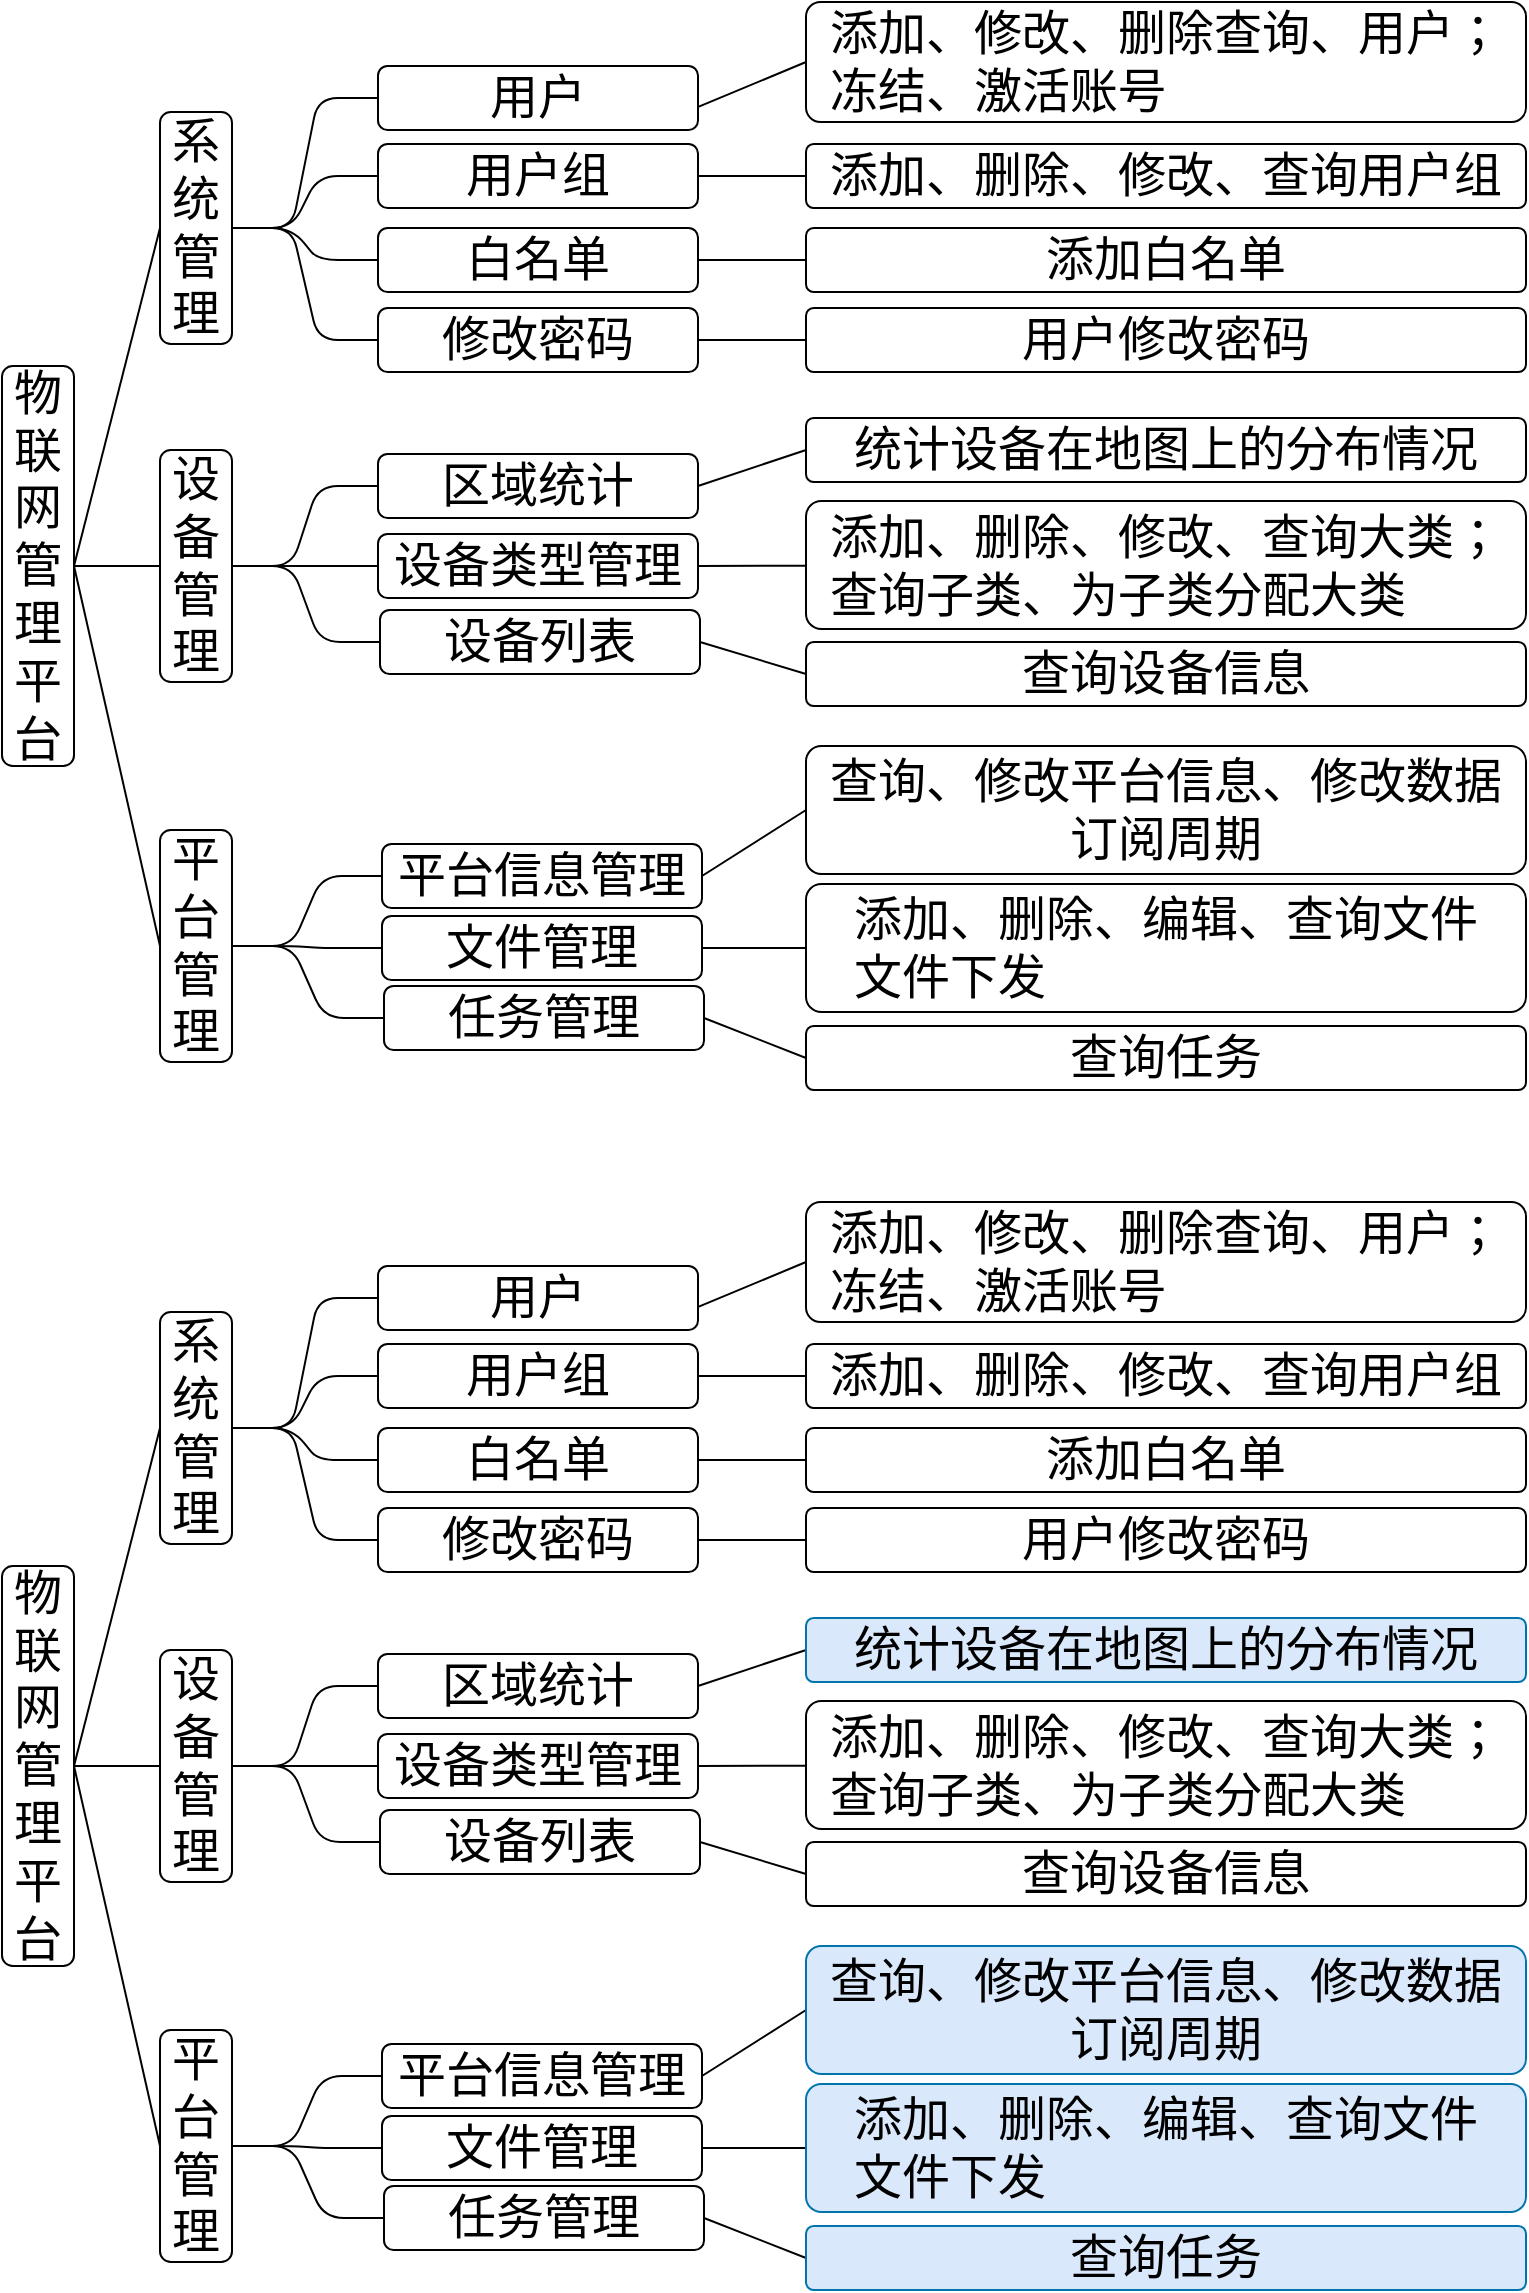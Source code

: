 <mxfile version="10.7.0" type="github"><diagram id="yHHRSJ2rEuBWz8w-P4Vs" name="ç¬¬ 1 é¡µ"><mxGraphModel dx="1277" dy="749" grid="1" gridSize="10" guides="1" tooltips="1" connect="1" arrows="1" fold="1" page="1" pageScale="1" pageWidth="827" pageHeight="1169" math="0" shadow="0"><root><mxCell id="0"/><mxCell id="1" parent="0"/><mxCell id="HEwijPK3uFNiO1ilvZ92-25" style="edgeStyle=entityRelationEdgeStyle;rounded=1;orthogonalLoop=1;jettySize=auto;html=1;exitX=1;exitY=0.5;exitDx=0;exitDy=0;entryX=0;entryY=0.5;entryDx=0;entryDy=0;endArrow=none;align=center;fontSize=24;fontColor=#000000;fillColor=none;" parent="1" source="HEwijPK3uFNiO1ilvZ92-74" target="HEwijPK3uFNiO1ilvZ92-24" edge="1"><mxGeometry relative="1" as="geometry"><mxPoint x="178.31" y="424.897" as="sourcePoint"/></mxGeometry></mxCell><mxCell id="HEwijPK3uFNiO1ilvZ92-32" style="edgeStyle=entityRelationEdgeStyle;rounded=1;orthogonalLoop=1;jettySize=auto;html=1;entryX=0;entryY=0.5;entryDx=0;entryDy=0;endArrow=none;align=center;exitX=1;exitY=0.5;exitDx=0;exitDy=0;fontSize=24;fontColor=#000000;fillColor=none;" parent="1" source="HEwijPK3uFNiO1ilvZ92-74" target="HEwijPK3uFNiO1ilvZ92-31" edge="1"><mxGeometry relative="1" as="geometry"><mxPoint x="130" y="429" as="sourcePoint"/></mxGeometry></mxCell><mxCell id="HEwijPK3uFNiO1ilvZ92-72" style="edgeStyle=entityRelationEdgeStyle;rounded=1;orthogonalLoop=1;jettySize=auto;html=1;entryX=0;entryY=0.5;entryDx=0;entryDy=0;endArrow=none;align=center;exitX=1;exitY=0.5;exitDx=0;exitDy=0;fontSize=24;fontColor=#000000;fillColor=none;" parent="1" source="HEwijPK3uFNiO1ilvZ92-74" target="HEwijPK3uFNiO1ilvZ92-26" edge="1"><mxGeometry relative="1" as="geometry"><mxPoint x="130" y="425" as="sourcePoint"/></mxGeometry></mxCell><mxCell id="HEwijPK3uFNiO1ilvZ92-73" style="edgeStyle=entityRelationEdgeStyle;rounded=1;orthogonalLoop=1;jettySize=auto;html=1;entryX=0;entryY=0.5;entryDx=0;entryDy=0;endArrow=none;align=center;exitX=1;exitY=0.5;exitDx=0;exitDy=0;fontSize=24;fontColor=#000000;fillColor=none;" parent="1" source="HEwijPK3uFNiO1ilvZ92-74" target="HEwijPK3uFNiO1ilvZ92-22" edge="1"><mxGeometry relative="1" as="geometry"><mxPoint x="140" y="419" as="sourcePoint"/></mxGeometry></mxCell><mxCell id="fBOdkyeobrGmgsWnieAc-47" style="edgeStyle=none;rounded=1;orthogonalLoop=1;jettySize=auto;html=1;exitX=1;exitY=0.5;exitDx=0;exitDy=0;entryX=0;entryY=0.5;entryDx=0;entryDy=0;endArrow=none;fontSize=24;fontColor=#000000;align=center;fillColor=none;" parent="1" target="fBOdkyeobrGmgsWnieAc-19" edge="1"><mxGeometry relative="1" as="geometry"><mxPoint x="362.118" y="354.471" as="sourcePoint"/></mxGeometry></mxCell><mxCell id="HEwijPK3uFNiO1ilvZ92-22" value="&lt;font style=&quot;font-size: 24px;&quot;&gt;用户&lt;/font&gt;" style="rounded=1;whiteSpace=wrap;html=1;align=center;fontSize=24;fillColor=none;fontColor=#000000;" parent="1" vertex="1"><mxGeometry x="202" y="334" width="160" height="32" as="geometry"/></mxCell><mxCell id="fBOdkyeobrGmgsWnieAc-19" value="&lt;font style=&quot;font-size: 24px&quot;&gt;添加、修改、删除查询、用户；&lt;br&gt;&lt;div style=&quot;text-align: left&quot;&gt;&lt;span&gt;冻结、激活账号&lt;/span&gt;&lt;/div&gt;&lt;/font&gt;" style="rounded=1;whiteSpace=wrap;html=1;align=center;fontSize=24;fillColor=none;arcSize=12;fontStyle=0;fontColor=#000000;" parent="1" vertex="1"><mxGeometry x="416" y="302" width="360" height="60" as="geometry"/></mxCell><mxCell id="HEwijPK3uFNiO1ilvZ92-24" value="&lt;font style=&quot;font-size: 24px;&quot;&gt;用户组&lt;/font&gt;" style="rounded=1;whiteSpace=wrap;html=1;align=center;fontSize=24;autosize=0;fillColor=none;fontColor=#000000;" parent="1" vertex="1"><mxGeometry x="202" y="373" width="160" height="32" as="geometry"/></mxCell><mxCell id="fBOdkyeobrGmgsWnieAc-58" value="" style="edgeStyle=entityRelationEdgeStyle;rounded=0;orthogonalLoop=1;jettySize=auto;html=1;endArrow=none;endFill=0;fontSize=24;fontColor=#000000;align=center;" parent="1" source="fBOdkyeobrGmgsWnieAc-21" target="HEwijPK3uFNiO1ilvZ92-24" edge="1"><mxGeometry relative="1" as="geometry"/></mxCell><mxCell id="fBOdkyeobrGmgsWnieAc-21" value="添加、删除、修改、查询用户组&lt;br&gt;" style="rounded=1;whiteSpace=wrap;html=1;align=center;fontSize=24;autosize=0;fillColor=none;arcSize=12;fontStyle=0;fontColor=#000000;" parent="1" vertex="1"><mxGeometry x="416" y="373" width="360" height="32" as="geometry"/></mxCell><mxCell id="fBOdkyeobrGmgsWnieAc-55" style="edgeStyle=entityRelationEdgeStyle;rounded=0;orthogonalLoop=1;jettySize=auto;html=1;exitX=1;exitY=0.5;exitDx=0;exitDy=0;entryX=0;entryY=0.5;entryDx=0;entryDy=0;endArrow=none;endFill=0;fontSize=24;fontColor=#000000;align=center;" parent="1" source="HEwijPK3uFNiO1ilvZ92-26" target="fBOdkyeobrGmgsWnieAc-24" edge="1"><mxGeometry relative="1" as="geometry"/></mxCell><mxCell id="HEwijPK3uFNiO1ilvZ92-26" value="&lt;span style=&quot;font-size: 24px;&quot;&gt;白名单&lt;/span&gt;" style="rounded=1;whiteSpace=wrap;html=1;align=center;fontSize=24;fillColor=none;fontColor=#000000;" parent="1" vertex="1"><mxGeometry x="202" y="415" width="160" height="32" as="geometry"/></mxCell><mxCell id="fBOdkyeobrGmgsWnieAc-56" style="edgeStyle=entityRelationEdgeStyle;rounded=0;orthogonalLoop=1;jettySize=auto;html=1;exitX=1;exitY=0.5;exitDx=0;exitDy=0;entryX=0;entryY=0.5;entryDx=0;entryDy=0;endArrow=none;endFill=0;fontSize=24;fontColor=#000000;align=center;" parent="1" source="HEwijPK3uFNiO1ilvZ92-31" target="fBOdkyeobrGmgsWnieAc-29" edge="1"><mxGeometry relative="1" as="geometry"/></mxCell><mxCell id="HEwijPK3uFNiO1ilvZ92-31" value="&lt;span style=&quot;font-size: 24px;&quot;&gt;修改密码&lt;/span&gt;" style="rounded=1;whiteSpace=wrap;html=1;align=center;fontSize=24;fillColor=none;fontColor=#000000;" parent="1" vertex="1"><mxGeometry x="202" y="455" width="160" height="32" as="geometry"/></mxCell><mxCell id="fBOdkyeobrGmgsWnieAc-29" value="&lt;span style=&quot;font-size: 24px&quot;&gt;用户修改密码&lt;/span&gt;" style="rounded=1;whiteSpace=wrap;html=1;align=center;fontSize=24;arcSize=12;fontStyle=0;fillColor=none;fontColor=#000000;" parent="1" vertex="1"><mxGeometry x="416" y="455" width="360" height="32" as="geometry"/></mxCell><mxCell id="HEwijPK3uFNiO1ilvZ92-34" style="edgeStyle=entityRelationEdgeStyle;rounded=1;orthogonalLoop=1;jettySize=auto;html=1;exitX=1;exitY=0.5;exitDx=0;exitDy=0;entryX=0;entryY=0.5;entryDx=0;entryDy=0;endArrow=none;align=center;fontSize=24;fontColor=#000000;fillColor=none;" parent="1" source="HEwijPK3uFNiO1ilvZ92-37" target="HEwijPK3uFNiO1ilvZ92-39" edge="1"><mxGeometry relative="1" as="geometry"/></mxCell><mxCell id="HEwijPK3uFNiO1ilvZ92-70" style="edgeStyle=entityRelationEdgeStyle;rounded=1;orthogonalLoop=1;jettySize=auto;html=1;exitX=1;exitY=0.5;exitDx=0;exitDy=0;entryX=0;entryY=0.5;entryDx=0;entryDy=0;endArrow=none;align=center;fontSize=24;fontColor=#000000;fillColor=none;" parent="1" source="HEwijPK3uFNiO1ilvZ92-37" target="HEwijPK3uFNiO1ilvZ92-40" edge="1"><mxGeometry relative="1" as="geometry"/></mxCell><mxCell id="HEwijPK3uFNiO1ilvZ92-71" style="edgeStyle=entityRelationEdgeStyle;rounded=1;orthogonalLoop=1;jettySize=auto;html=1;exitX=1;exitY=0.5;exitDx=0;exitDy=0;entryX=0;entryY=0.5;entryDx=0;entryDy=0;endArrow=none;align=center;fontSize=24;fontColor=#000000;fillColor=none;" parent="1" source="HEwijPK3uFNiO1ilvZ92-37" target="HEwijPK3uFNiO1ilvZ92-38" edge="1"><mxGeometry relative="1" as="geometry"/></mxCell><mxCell id="HEwijPK3uFNiO1ilvZ92-37" value="&lt;font style=&quot;font-size: 24px;&quot;&gt;设备管理&lt;/font&gt;" style="rounded=1;whiteSpace=wrap;html=1;align=center;fontSize=24;fillColor=none;fontColor=#000000;" parent="1" vertex="1"><mxGeometry x="93" y="526" width="36" height="116" as="geometry"/></mxCell><mxCell id="fBOdkyeobrGmgsWnieAc-49" style="edgeStyle=none;rounded=1;orthogonalLoop=1;jettySize=auto;html=1;exitX=1;exitY=0.5;exitDx=0;exitDy=0;entryX=0;entryY=0.5;entryDx=0;entryDy=0;endArrow=none;fontSize=24;fontColor=#000000;align=center;" parent="1" source="HEwijPK3uFNiO1ilvZ92-38" target="fBOdkyeobrGmgsWnieAc-31" edge="1"><mxGeometry relative="1" as="geometry"/></mxCell><mxCell id="HEwijPK3uFNiO1ilvZ92-38" value="&lt;span style=&quot;font-size: 24px;&quot;&gt;区域统计&lt;/span&gt;" style="rounded=1;whiteSpace=wrap;html=1;align=center;fontSize=24;fillColor=none;fontColor=#000000;" parent="1" vertex="1"><mxGeometry x="202" y="528" width="160" height="32" as="geometry"/></mxCell><mxCell id="fBOdkyeobrGmgsWnieAc-31" value="&lt;span style=&quot;font-size: 24px&quot;&gt;统计设备在地图上的分布情况&lt;/span&gt;" style="rounded=1;whiteSpace=wrap;html=1;align=center;fontSize=24;arcSize=12;fontStyle=0;labelBackgroundColor=none;fillColor=none;fontColor=#000000;" parent="1" vertex="1"><mxGeometry x="416" y="510" width="360" height="32" as="geometry"/></mxCell><mxCell id="fBOdkyeobrGmgsWnieAc-34" value="" style="edgeStyle=none;rounded=1;orthogonalLoop=1;jettySize=auto;html=1;endArrow=none;fontSize=24;fontColor=#000000;align=center;exitX=1;exitY=0.5;exitDx=0;exitDy=0;" parent="1" source="HEwijPK3uFNiO1ilvZ92-39" target="fBOdkyeobrGmgsWnieAc-33" edge="1"><mxGeometry relative="1" as="geometry"/></mxCell><mxCell id="HEwijPK3uFNiO1ilvZ92-39" value="&lt;span style=&quot;font-size: 24px;&quot;&gt;设备类型管理&lt;/span&gt;" style="rounded=1;whiteSpace=wrap;html=1;align=center;fontSize=24;fillColor=none;fontColor=#000000;" parent="1" vertex="1"><mxGeometry x="202" y="568" width="160" height="32" as="geometry"/></mxCell><mxCell id="fBOdkyeobrGmgsWnieAc-33" value="&lt;div style=&quot;text-align: left&quot;&gt;&lt;span&gt;添加、删除、修改、查询大类；&lt;/span&gt;&lt;/div&gt;&lt;span style=&quot;font-size: 24px&quot;&gt;&lt;div style=&quot;text-align: left&quot;&gt;&lt;span&gt;查询子类、为子类分配大类&lt;/span&gt;&lt;/div&gt;&lt;/span&gt;" style="rounded=1;whiteSpace=wrap;html=1;align=center;fontSize=24;arcSize=12;fontStyle=0;fillColor=none;fontColor=#000000;" parent="1" vertex="1"><mxGeometry x="416" y="551.5" width="360" height="64" as="geometry"/></mxCell><mxCell id="fBOdkyeobrGmgsWnieAc-50" style="edgeStyle=none;rounded=1;orthogonalLoop=1;jettySize=auto;html=1;exitX=1;exitY=0.5;exitDx=0;exitDy=0;entryX=0;entryY=0.5;entryDx=0;entryDy=0;endArrow=none;fontSize=24;fontColor=#000000;align=center;" parent="1" source="HEwijPK3uFNiO1ilvZ92-40" target="fBOdkyeobrGmgsWnieAc-37" edge="1"><mxGeometry relative="1" as="geometry"/></mxCell><mxCell id="HEwijPK3uFNiO1ilvZ92-40" value="&lt;span style=&quot;font-size: 24px;&quot;&gt;设备列表&lt;/span&gt;" style="rounded=1;whiteSpace=wrap;html=1;align=center;fontSize=24;fillColor=none;fontColor=#000000;" parent="1" vertex="1"><mxGeometry x="203" y="606" width="160" height="32" as="geometry"/></mxCell><mxCell id="fBOdkyeobrGmgsWnieAc-37" value="&lt;span style=&quot;font-size: 24px&quot;&gt;查询设备信息&lt;/span&gt;" style="rounded=1;whiteSpace=wrap;html=1;align=center;fontSize=24;arcSize=12;fontStyle=0;fillColor=none;glass=1;fontColor=#000000;" parent="1" vertex="1"><mxGeometry x="416" y="622" width="360" height="32" as="geometry"/></mxCell><mxCell id="HEwijPK3uFNiO1ilvZ92-54" style="edgeStyle=entityRelationEdgeStyle;rounded=1;orthogonalLoop=1;jettySize=auto;html=1;exitX=1;exitY=0.5;exitDx=0;exitDy=0;entryX=0;entryY=0.5;entryDx=0;entryDy=0;endArrow=none;align=center;fontSize=24;fontColor=#000000;fillColor=none;" parent="1" source="HEwijPK3uFNiO1ilvZ92-75" target="HEwijPK3uFNiO1ilvZ92-58" edge="1"><mxGeometry relative="1" as="geometry"><mxPoint x="179.69" y="782.172" as="sourcePoint"/></mxGeometry></mxCell><mxCell id="HEwijPK3uFNiO1ilvZ92-67" style="edgeStyle=entityRelationEdgeStyle;rounded=1;orthogonalLoop=1;jettySize=auto;html=1;entryX=0;entryY=0.5;entryDx=0;entryDy=0;endArrow=none;align=center;exitX=1;exitY=0.5;exitDx=0;exitDy=0;fontSize=24;fontColor=#000000;fillColor=none;" parent="1" source="HEwijPK3uFNiO1ilvZ92-75" target="HEwijPK3uFNiO1ilvZ92-57" edge="1"><mxGeometry relative="1" as="geometry"><mxPoint x="140" y="778" as="sourcePoint"/></mxGeometry></mxCell><mxCell id="HEwijPK3uFNiO1ilvZ92-69" style="edgeStyle=entityRelationEdgeStyle;rounded=1;orthogonalLoop=1;jettySize=auto;html=1;entryX=0;entryY=0.5;entryDx=0;entryDy=0;endArrow=none;align=center;exitX=1;exitY=0.5;exitDx=0;exitDy=0;fontSize=24;fontColor=#000000;fillColor=none;" parent="1" source="HEwijPK3uFNiO1ilvZ92-75" target="HEwijPK3uFNiO1ilvZ92-59" edge="1"><mxGeometry relative="1" as="geometry"><mxPoint x="140" y="768" as="sourcePoint"/></mxGeometry></mxCell><mxCell id="fBOdkyeobrGmgsWnieAc-40" value="" style="edgeStyle=none;rounded=1;orthogonalLoop=1;jettySize=auto;html=1;endArrow=none;fontSize=24;fontColor=#000000;align=center;exitX=1;exitY=0.5;exitDx=0;exitDy=0;entryX=0;entryY=0.5;entryDx=0;entryDy=0;" parent="1" source="HEwijPK3uFNiO1ilvZ92-57" target="fBOdkyeobrGmgsWnieAc-39" edge="1"><mxGeometry relative="1" as="geometry"/></mxCell><mxCell id="HEwijPK3uFNiO1ilvZ92-57" value="&lt;span style=&quot;font-size: 24px;&quot;&gt;平台信息管理&lt;/span&gt;" style="rounded=1;whiteSpace=wrap;html=1;align=center;fontSize=24;fillColor=none;fontColor=#000000;" parent="1" vertex="1"><mxGeometry x="204" y="723" width="160" height="32" as="geometry"/></mxCell><mxCell id="fBOdkyeobrGmgsWnieAc-39" value="&lt;div style=&quot;text-align: center&quot;&gt;&lt;span&gt;查询、修改平台信息、修改数据订阅周期&lt;/span&gt;&lt;/div&gt;" style="rounded=1;whiteSpace=wrap;html=1;align=center;fontSize=24;arcSize=12;fontStyle=0;labelBackgroundColor=none;fillColor=none;fontColor=#000000;" parent="1" vertex="1"><mxGeometry x="416" y="674" width="360" height="64" as="geometry"/></mxCell><mxCell id="fBOdkyeobrGmgsWnieAc-51" style="edgeStyle=none;rounded=1;orthogonalLoop=1;jettySize=auto;html=1;exitX=1;exitY=0.5;exitDx=0;exitDy=0;entryX=0;entryY=0.5;entryDx=0;entryDy=0;endArrow=none;fontSize=24;fontColor=#000000;align=center;" parent="1" source="HEwijPK3uFNiO1ilvZ92-58" target="fBOdkyeobrGmgsWnieAc-42" edge="1"><mxGeometry relative="1" as="geometry"/></mxCell><mxCell id="HEwijPK3uFNiO1ilvZ92-58" value="&lt;span style=&quot;font-size: 24px;&quot;&gt;文件管理&lt;/span&gt;" style="rounded=1;whiteSpace=wrap;html=1;align=center;fontSize=24;fillColor=none;fontColor=#000000;" parent="1" vertex="1"><mxGeometry x="204" y="759" width="160" height="32" as="geometry"/></mxCell><mxCell id="fBOdkyeobrGmgsWnieAc-42" value="&lt;div style=&quot;text-align: left&quot;&gt;&lt;span&gt;添加、删除、编辑、查询文件&lt;/span&gt;&lt;/div&gt;&lt;div style=&quot;text-align: left&quot;&gt;&lt;span&gt;文件下发&lt;/span&gt;&lt;/div&gt;" style="rounded=1;whiteSpace=wrap;html=1;align=center;fontSize=24;arcSize=12;fontStyle=0;labelBackgroundColor=none;fillColor=none;fontColor=#000000;" parent="1" vertex="1"><mxGeometry x="416" y="743" width="360" height="64" as="geometry"/></mxCell><mxCell id="fBOdkyeobrGmgsWnieAc-45" value="" style="edgeStyle=none;rounded=1;orthogonalLoop=1;jettySize=auto;html=1;endArrow=none;fontSize=24;fontColor=#000000;align=center;entryX=0;entryY=0.5;entryDx=0;entryDy=0;exitX=1;exitY=0.5;exitDx=0;exitDy=0;" parent="1" source="HEwijPK3uFNiO1ilvZ92-59" target="fBOdkyeobrGmgsWnieAc-44" edge="1"><mxGeometry relative="1" as="geometry"/></mxCell><mxCell id="HEwijPK3uFNiO1ilvZ92-59" value="&lt;span style=&quot;font-size: 24px;&quot;&gt;任务管理&lt;/span&gt;" style="rounded=1;whiteSpace=wrap;html=1;align=center;fontSize=24;fillColor=none;fontColor=#000000;" parent="1" vertex="1"><mxGeometry x="205" y="794" width="160" height="32" as="geometry"/></mxCell><mxCell id="fBOdkyeobrGmgsWnieAc-44" value="&lt;span style=&quot;font-size: 24px&quot;&gt;查询任务&lt;/span&gt;" style="rounded=1;whiteSpace=wrap;html=1;align=center;fontSize=24;arcSize=12;fontStyle=0;labelBackgroundColor=none;fillColor=none;fontColor=#000000;" parent="1" vertex="1"><mxGeometry x="416" y="814" width="360" height="32" as="geometry"/></mxCell><mxCell id="HEwijPK3uFNiO1ilvZ92-76" style="rounded=1;orthogonalLoop=1;jettySize=auto;html=1;exitX=1;exitY=0.5;exitDx=0;exitDy=0;entryX=0;entryY=0.5;entryDx=0;entryDy=0;endArrow=none;align=center;fontSize=24;fontColor=#000000;fillColor=none;" parent="1" source="HEwijPK3uFNiO1ilvZ92-60" target="HEwijPK3uFNiO1ilvZ92-74" edge="1"><mxGeometry relative="1" as="geometry"/></mxCell><mxCell id="HEwijPK3uFNiO1ilvZ92-77" style="edgeStyle=orthogonalEdgeStyle;curved=1;rounded=1;orthogonalLoop=1;jettySize=auto;html=1;exitX=1;exitY=0.5;exitDx=0;exitDy=0;endArrow=none;align=center;fontSize=24;fontColor=#000000;fillColor=none;" parent="1" source="HEwijPK3uFNiO1ilvZ92-60" target="HEwijPK3uFNiO1ilvZ92-37" edge="1"><mxGeometry relative="1" as="geometry"/></mxCell><mxCell id="HEwijPK3uFNiO1ilvZ92-78" style="rounded=1;orthogonalLoop=1;jettySize=auto;html=1;exitX=1;exitY=0.5;exitDx=0;exitDy=0;entryX=0;entryY=0.5;entryDx=0;entryDy=0;endArrow=none;align=center;fontSize=24;fontColor=#000000;fillColor=none;" parent="1" source="HEwijPK3uFNiO1ilvZ92-60" target="HEwijPK3uFNiO1ilvZ92-75" edge="1"><mxGeometry relative="1" as="geometry"/></mxCell><mxCell id="HEwijPK3uFNiO1ilvZ92-60" value="&lt;font style=&quot;font-size: 24px;&quot;&gt;物联网管理平台&lt;/font&gt;" style="rounded=1;whiteSpace=wrap;html=1;align=center;fontSize=24;fillColor=none;fontColor=#000000;" parent="1" vertex="1"><mxGeometry x="14" y="484" width="36" height="200" as="geometry"/></mxCell><mxCell id="HEwijPK3uFNiO1ilvZ92-74" value="&lt;font style=&quot;font-size: 24px;&quot;&gt;系统&lt;br style=&quot;font-size: 24px;&quot;&gt;管理&lt;br style=&quot;font-size: 24px;&quot;&gt;&lt;/font&gt;" style="rounded=1;whiteSpace=wrap;html=1;align=center;fontSize=24;fillColor=none;fontColor=#000000;" parent="1" vertex="1"><mxGeometry x="93" y="357" width="36" height="116" as="geometry"/></mxCell><mxCell id="HEwijPK3uFNiO1ilvZ92-75" value="&lt;font style=&quot;font-size: 24px;&quot;&gt;平台管理&lt;br style=&quot;font-size: 24px;&quot;&gt;&lt;/font&gt;" style="rounded=1;whiteSpace=wrap;html=1;align=center;fontSize=24;fillColor=none;fontColor=#000000;" parent="1" vertex="1"><mxGeometry x="93" y="716" width="36" height="116" as="geometry"/></mxCell><mxCell id="fBOdkyeobrGmgsWnieAc-24" value="添加白名单&lt;br&gt;" style="rounded=1;whiteSpace=wrap;html=1;align=center;fontSize=24;autosize=0;fillColor=none;arcSize=12;fontStyle=0;fontColor=#000000;" parent="1" vertex="1"><mxGeometry x="416" y="415" width="360" height="32" as="geometry"/></mxCell><mxCell id="EaINzqbIMEDzuK-wuElM-48" style="edgeStyle=entityRelationEdgeStyle;rounded=1;orthogonalLoop=1;jettySize=auto;html=1;exitX=1;exitY=0.5;exitDx=0;exitDy=0;entryX=0;entryY=0.5;entryDx=0;entryDy=0;endArrow=none;align=center;fontSize=24;fontColor=#000000;fillColor=none;" edge="1" parent="1" source="EaINzqbIMEDzuK-wuElM-92" target="EaINzqbIMEDzuK-wuElM-55"><mxGeometry relative="1" as="geometry"><mxPoint x="178.31" y="1024.897" as="sourcePoint"/></mxGeometry></mxCell><mxCell id="EaINzqbIMEDzuK-wuElM-49" style="edgeStyle=entityRelationEdgeStyle;rounded=1;orthogonalLoop=1;jettySize=auto;html=1;entryX=0;entryY=0.5;entryDx=0;entryDy=0;endArrow=none;align=center;exitX=1;exitY=0.5;exitDx=0;exitDy=0;fontSize=24;fontColor=#000000;fillColor=none;" edge="1" parent="1" source="EaINzqbIMEDzuK-wuElM-92" target="EaINzqbIMEDzuK-wuElM-61"><mxGeometry relative="1" as="geometry"><mxPoint x="130" y="1029" as="sourcePoint"/></mxGeometry></mxCell><mxCell id="EaINzqbIMEDzuK-wuElM-50" style="edgeStyle=entityRelationEdgeStyle;rounded=1;orthogonalLoop=1;jettySize=auto;html=1;entryX=0;entryY=0.5;entryDx=0;entryDy=0;endArrow=none;align=center;exitX=1;exitY=0.5;exitDx=0;exitDy=0;fontSize=24;fontColor=#000000;fillColor=none;" edge="1" parent="1" source="EaINzqbIMEDzuK-wuElM-92" target="EaINzqbIMEDzuK-wuElM-59"><mxGeometry relative="1" as="geometry"><mxPoint x="130" y="1025" as="sourcePoint"/></mxGeometry></mxCell><mxCell id="EaINzqbIMEDzuK-wuElM-51" style="edgeStyle=entityRelationEdgeStyle;rounded=1;orthogonalLoop=1;jettySize=auto;html=1;entryX=0;entryY=0.5;entryDx=0;entryDy=0;endArrow=none;align=center;exitX=1;exitY=0.5;exitDx=0;exitDy=0;fontSize=24;fontColor=#000000;fillColor=none;" edge="1" parent="1" source="EaINzqbIMEDzuK-wuElM-92" target="EaINzqbIMEDzuK-wuElM-53"><mxGeometry relative="1" as="geometry"><mxPoint x="140" y="1019" as="sourcePoint"/></mxGeometry></mxCell><mxCell id="EaINzqbIMEDzuK-wuElM-52" style="edgeStyle=none;rounded=1;orthogonalLoop=1;jettySize=auto;html=1;exitX=1;exitY=0.5;exitDx=0;exitDy=0;entryX=0;entryY=0.5;entryDx=0;entryDy=0;endArrow=none;fontSize=24;fontColor=#000000;align=center;fillColor=none;" edge="1" parent="1" target="EaINzqbIMEDzuK-wuElM-54"><mxGeometry relative="1" as="geometry"><mxPoint x="362.118" y="954.471" as="sourcePoint"/></mxGeometry></mxCell><mxCell id="EaINzqbIMEDzuK-wuElM-53" value="&lt;font style=&quot;font-size: 24px;&quot;&gt;用户&lt;/font&gt;" style="rounded=1;whiteSpace=wrap;html=1;align=center;fontSize=24;fillColor=none;fontColor=#000000;" vertex="1" parent="1"><mxGeometry x="202" y="934" width="160" height="32" as="geometry"/></mxCell><mxCell id="EaINzqbIMEDzuK-wuElM-54" value="&lt;font style=&quot;font-size: 24px&quot;&gt;添加、修改、删除查询、用户；&lt;br&gt;&lt;div style=&quot;text-align: left&quot;&gt;&lt;span&gt;冻结、激活账号&lt;/span&gt;&lt;/div&gt;&lt;/font&gt;" style="rounded=1;whiteSpace=wrap;html=1;align=center;fontSize=24;fillColor=none;arcSize=12;fontStyle=0;fontColor=#000000;" vertex="1" parent="1"><mxGeometry x="416" y="902" width="360" height="60" as="geometry"/></mxCell><mxCell id="EaINzqbIMEDzuK-wuElM-55" value="&lt;font style=&quot;font-size: 24px;&quot;&gt;用户组&lt;/font&gt;" style="rounded=1;whiteSpace=wrap;html=1;align=center;fontSize=24;autosize=0;fillColor=none;fontColor=#000000;" vertex="1" parent="1"><mxGeometry x="202" y="973" width="160" height="32" as="geometry"/></mxCell><mxCell id="EaINzqbIMEDzuK-wuElM-56" value="" style="edgeStyle=entityRelationEdgeStyle;rounded=0;orthogonalLoop=1;jettySize=auto;html=1;endArrow=none;endFill=0;fontSize=24;fontColor=#000000;align=center;" edge="1" parent="1" source="EaINzqbIMEDzuK-wuElM-57" target="EaINzqbIMEDzuK-wuElM-55"><mxGeometry relative="1" as="geometry"/></mxCell><mxCell id="EaINzqbIMEDzuK-wuElM-57" value="添加、删除、修改、查询用户组&lt;br&gt;" style="rounded=1;whiteSpace=wrap;html=1;align=center;fontSize=24;autosize=0;fillColor=none;arcSize=12;fontStyle=0;fontColor=#000000;" vertex="1" parent="1"><mxGeometry x="416" y="973" width="360" height="32" as="geometry"/></mxCell><mxCell id="EaINzqbIMEDzuK-wuElM-58" style="edgeStyle=entityRelationEdgeStyle;rounded=0;orthogonalLoop=1;jettySize=auto;html=1;exitX=1;exitY=0.5;exitDx=0;exitDy=0;entryX=0;entryY=0.5;entryDx=0;entryDy=0;endArrow=none;endFill=0;fontSize=24;fontColor=#000000;align=center;" edge="1" parent="1" source="EaINzqbIMEDzuK-wuElM-59" target="EaINzqbIMEDzuK-wuElM-94"><mxGeometry relative="1" as="geometry"/></mxCell><mxCell id="EaINzqbIMEDzuK-wuElM-59" value="&lt;span style=&quot;font-size: 24px;&quot;&gt;白名单&lt;/span&gt;" style="rounded=1;whiteSpace=wrap;html=1;align=center;fontSize=24;fillColor=none;fontColor=#000000;" vertex="1" parent="1"><mxGeometry x="202" y="1015" width="160" height="32" as="geometry"/></mxCell><mxCell id="EaINzqbIMEDzuK-wuElM-60" style="edgeStyle=entityRelationEdgeStyle;rounded=0;orthogonalLoop=1;jettySize=auto;html=1;exitX=1;exitY=0.5;exitDx=0;exitDy=0;entryX=0;entryY=0.5;entryDx=0;entryDy=0;endArrow=none;endFill=0;fontSize=24;fontColor=#000000;align=center;" edge="1" parent="1" source="EaINzqbIMEDzuK-wuElM-61" target="EaINzqbIMEDzuK-wuElM-62"><mxGeometry relative="1" as="geometry"/></mxCell><mxCell id="EaINzqbIMEDzuK-wuElM-61" value="&lt;span style=&quot;font-size: 24px;&quot;&gt;修改密码&lt;/span&gt;" style="rounded=1;whiteSpace=wrap;html=1;align=center;fontSize=24;fillColor=none;fontColor=#000000;" vertex="1" parent="1"><mxGeometry x="202" y="1055" width="160" height="32" as="geometry"/></mxCell><mxCell id="EaINzqbIMEDzuK-wuElM-62" value="&lt;span style=&quot;font-size: 24px&quot;&gt;用户修改密码&lt;/span&gt;" style="rounded=1;whiteSpace=wrap;html=1;align=center;fontSize=24;arcSize=12;fontStyle=0;fillColor=none;fontColor=#000000;" vertex="1" parent="1"><mxGeometry x="416" y="1055" width="360" height="32" as="geometry"/></mxCell><mxCell id="EaINzqbIMEDzuK-wuElM-63" style="edgeStyle=entityRelationEdgeStyle;rounded=1;orthogonalLoop=1;jettySize=auto;html=1;exitX=1;exitY=0.5;exitDx=0;exitDy=0;entryX=0;entryY=0.5;entryDx=0;entryDy=0;endArrow=none;align=center;fontSize=24;fontColor=#000000;fillColor=none;" edge="1" parent="1" source="EaINzqbIMEDzuK-wuElM-66" target="EaINzqbIMEDzuK-wuElM-71"><mxGeometry relative="1" as="geometry"/></mxCell><mxCell id="EaINzqbIMEDzuK-wuElM-64" style="edgeStyle=entityRelationEdgeStyle;rounded=1;orthogonalLoop=1;jettySize=auto;html=1;exitX=1;exitY=0.5;exitDx=0;exitDy=0;entryX=0;entryY=0.5;entryDx=0;entryDy=0;endArrow=none;align=center;fontSize=24;fontColor=#000000;fillColor=none;" edge="1" parent="1" source="EaINzqbIMEDzuK-wuElM-66" target="EaINzqbIMEDzuK-wuElM-74"><mxGeometry relative="1" as="geometry"/></mxCell><mxCell id="EaINzqbIMEDzuK-wuElM-65" style="edgeStyle=entityRelationEdgeStyle;rounded=1;orthogonalLoop=1;jettySize=auto;html=1;exitX=1;exitY=0.5;exitDx=0;exitDy=0;entryX=0;entryY=0.5;entryDx=0;entryDy=0;endArrow=none;align=center;fontSize=24;fontColor=#000000;fillColor=none;" edge="1" parent="1" source="EaINzqbIMEDzuK-wuElM-66" target="EaINzqbIMEDzuK-wuElM-68"><mxGeometry relative="1" as="geometry"/></mxCell><mxCell id="EaINzqbIMEDzuK-wuElM-66" value="&lt;font style=&quot;font-size: 24px;&quot;&gt;设备管理&lt;/font&gt;" style="rounded=1;whiteSpace=wrap;html=1;align=center;fontSize=24;fillColor=none;fontColor=#000000;" vertex="1" parent="1"><mxGeometry x="93" y="1126" width="36" height="116" as="geometry"/></mxCell><mxCell id="EaINzqbIMEDzuK-wuElM-67" style="edgeStyle=none;rounded=1;orthogonalLoop=1;jettySize=auto;html=1;exitX=1;exitY=0.5;exitDx=0;exitDy=0;entryX=0;entryY=0.5;entryDx=0;entryDy=0;endArrow=none;fontSize=24;fontColor=#000000;align=center;" edge="1" parent="1" source="EaINzqbIMEDzuK-wuElM-68" target="EaINzqbIMEDzuK-wuElM-69"><mxGeometry relative="1" as="geometry"/></mxCell><mxCell id="EaINzqbIMEDzuK-wuElM-68" value="&lt;span style=&quot;font-size: 24px;&quot;&gt;区域统计&lt;/span&gt;" style="rounded=1;whiteSpace=wrap;html=1;align=center;fontSize=24;fillColor=none;fontColor=#000000;" vertex="1" parent="1"><mxGeometry x="202" y="1128" width="160" height="32" as="geometry"/></mxCell><mxCell id="EaINzqbIMEDzuK-wuElM-69" value="&lt;span style=&quot;font-size: 24px&quot;&gt;统计设备在地图上的分布情况&lt;/span&gt;" style="rounded=1;whiteSpace=wrap;html=1;align=center;fontSize=24;arcSize=12;fontStyle=0;labelBackgroundColor=none;fillColor=#dae8fc;strokeColor=#0174ab;" vertex="1" parent="1"><mxGeometry x="416" y="1110" width="360" height="32" as="geometry"/></mxCell><mxCell id="EaINzqbIMEDzuK-wuElM-70" value="" style="edgeStyle=none;rounded=1;orthogonalLoop=1;jettySize=auto;html=1;endArrow=none;fontSize=24;fontColor=#000000;align=center;exitX=1;exitY=0.5;exitDx=0;exitDy=0;" edge="1" parent="1" source="EaINzqbIMEDzuK-wuElM-71" target="EaINzqbIMEDzuK-wuElM-72"><mxGeometry relative="1" as="geometry"/></mxCell><mxCell id="EaINzqbIMEDzuK-wuElM-71" value="&lt;span style=&quot;font-size: 24px;&quot;&gt;设备类型管理&lt;/span&gt;" style="rounded=1;whiteSpace=wrap;html=1;align=center;fontSize=24;fillColor=none;fontColor=#000000;" vertex="1" parent="1"><mxGeometry x="202" y="1168" width="160" height="32" as="geometry"/></mxCell><mxCell id="EaINzqbIMEDzuK-wuElM-72" value="&lt;div style=&quot;text-align: left&quot;&gt;&lt;span&gt;添加、删除、修改、查询大类；&lt;/span&gt;&lt;/div&gt;&lt;span style=&quot;font-size: 24px&quot;&gt;&lt;div style=&quot;text-align: left&quot;&gt;&lt;span&gt;查询子类、为子类分配大类&lt;/span&gt;&lt;/div&gt;&lt;/span&gt;" style="rounded=1;whiteSpace=wrap;html=1;align=center;fontSize=24;arcSize=12;fontStyle=0;fillColor=none;fontColor=#000000;" vertex="1" parent="1"><mxGeometry x="416" y="1151.5" width="360" height="64" as="geometry"/></mxCell><mxCell id="EaINzqbIMEDzuK-wuElM-73" style="edgeStyle=none;rounded=1;orthogonalLoop=1;jettySize=auto;html=1;exitX=1;exitY=0.5;exitDx=0;exitDy=0;entryX=0;entryY=0.5;entryDx=0;entryDy=0;endArrow=none;fontSize=24;fontColor=#000000;align=center;" edge="1" parent="1" source="EaINzqbIMEDzuK-wuElM-74" target="EaINzqbIMEDzuK-wuElM-75"><mxGeometry relative="1" as="geometry"/></mxCell><mxCell id="EaINzqbIMEDzuK-wuElM-74" value="&lt;span style=&quot;font-size: 24px;&quot;&gt;设备列表&lt;/span&gt;" style="rounded=1;whiteSpace=wrap;html=1;align=center;fontSize=24;fillColor=none;fontColor=#000000;" vertex="1" parent="1"><mxGeometry x="203" y="1206" width="160" height="32" as="geometry"/></mxCell><mxCell id="EaINzqbIMEDzuK-wuElM-75" value="&lt;span style=&quot;font-size: 24px&quot;&gt;查询设备信息&lt;/span&gt;" style="rounded=1;whiteSpace=wrap;html=1;align=center;fontSize=24;arcSize=12;fontStyle=0;fillColor=none;glass=1;fontColor=#000000;" vertex="1" parent="1"><mxGeometry x="416" y="1222" width="360" height="32" as="geometry"/></mxCell><mxCell id="EaINzqbIMEDzuK-wuElM-76" style="edgeStyle=entityRelationEdgeStyle;rounded=1;orthogonalLoop=1;jettySize=auto;html=1;exitX=1;exitY=0.5;exitDx=0;exitDy=0;entryX=0;entryY=0.5;entryDx=0;entryDy=0;endArrow=none;align=center;fontSize=24;fontColor=#000000;fillColor=none;" edge="1" parent="1" source="EaINzqbIMEDzuK-wuElM-93" target="EaINzqbIMEDzuK-wuElM-83"><mxGeometry relative="1" as="geometry"><mxPoint x="179.69" y="1382.172" as="sourcePoint"/></mxGeometry></mxCell><mxCell id="EaINzqbIMEDzuK-wuElM-77" style="edgeStyle=entityRelationEdgeStyle;rounded=1;orthogonalLoop=1;jettySize=auto;html=1;entryX=0;entryY=0.5;entryDx=0;entryDy=0;endArrow=none;align=center;exitX=1;exitY=0.5;exitDx=0;exitDy=0;fontSize=24;fontColor=#000000;fillColor=none;" edge="1" parent="1" source="EaINzqbIMEDzuK-wuElM-93" target="EaINzqbIMEDzuK-wuElM-80"><mxGeometry relative="1" as="geometry"><mxPoint x="140" y="1378" as="sourcePoint"/></mxGeometry></mxCell><mxCell id="EaINzqbIMEDzuK-wuElM-78" style="edgeStyle=entityRelationEdgeStyle;rounded=1;orthogonalLoop=1;jettySize=auto;html=1;entryX=0;entryY=0.5;entryDx=0;entryDy=0;endArrow=none;align=center;exitX=1;exitY=0.5;exitDx=0;exitDy=0;fontSize=24;fontColor=#000000;fillColor=none;" edge="1" parent="1" source="EaINzqbIMEDzuK-wuElM-93" target="EaINzqbIMEDzuK-wuElM-86"><mxGeometry relative="1" as="geometry"><mxPoint x="140" y="1368" as="sourcePoint"/></mxGeometry></mxCell><mxCell id="EaINzqbIMEDzuK-wuElM-79" value="" style="edgeStyle=none;rounded=1;orthogonalLoop=1;jettySize=auto;html=1;endArrow=none;fontSize=24;fontColor=#000000;align=center;exitX=1;exitY=0.5;exitDx=0;exitDy=0;entryX=0;entryY=0.5;entryDx=0;entryDy=0;" edge="1" parent="1" source="EaINzqbIMEDzuK-wuElM-80" target="EaINzqbIMEDzuK-wuElM-81"><mxGeometry relative="1" as="geometry"/></mxCell><mxCell id="EaINzqbIMEDzuK-wuElM-80" value="&lt;span style=&quot;font-size: 24px;&quot;&gt;平台信息管理&lt;/span&gt;" style="rounded=1;whiteSpace=wrap;html=1;align=center;fontSize=24;fillColor=none;fontColor=#000000;" vertex="1" parent="1"><mxGeometry x="204" y="1323" width="160" height="32" as="geometry"/></mxCell><mxCell id="EaINzqbIMEDzuK-wuElM-81" value="&lt;div style=&quot;text-align: center&quot;&gt;&lt;span&gt;查询、修改平台信息、修改数据订阅周期&lt;/span&gt;&lt;/div&gt;" style="rounded=1;whiteSpace=wrap;html=1;align=center;fontSize=24;arcSize=12;fontStyle=0;labelBackgroundColor=none;fillColor=#dae8fc;strokeColor=#0174ab;" vertex="1" parent="1"><mxGeometry x="416" y="1274" width="360" height="64" as="geometry"/></mxCell><mxCell id="EaINzqbIMEDzuK-wuElM-82" style="edgeStyle=none;rounded=1;orthogonalLoop=1;jettySize=auto;html=1;exitX=1;exitY=0.5;exitDx=0;exitDy=0;entryX=0;entryY=0.5;entryDx=0;entryDy=0;endArrow=none;fontSize=24;fontColor=#000000;align=center;" edge="1" parent="1" source="EaINzqbIMEDzuK-wuElM-83" target="EaINzqbIMEDzuK-wuElM-84"><mxGeometry relative="1" as="geometry"/></mxCell><mxCell id="EaINzqbIMEDzuK-wuElM-83" value="&lt;span style=&quot;font-size: 24px;&quot;&gt;文件管理&lt;/span&gt;" style="rounded=1;whiteSpace=wrap;html=1;align=center;fontSize=24;fillColor=none;fontColor=#000000;" vertex="1" parent="1"><mxGeometry x="204" y="1359" width="160" height="32" as="geometry"/></mxCell><mxCell id="EaINzqbIMEDzuK-wuElM-84" value="&lt;div style=&quot;text-align: left&quot;&gt;&lt;span&gt;添加、删除、编辑、查询文件&lt;/span&gt;&lt;/div&gt;&lt;div style=&quot;text-align: left&quot;&gt;&lt;span&gt;文件下发&lt;/span&gt;&lt;/div&gt;" style="rounded=1;whiteSpace=wrap;html=1;align=center;fontSize=24;arcSize=12;fontStyle=0;labelBackgroundColor=none;fillColor=#dae8fc;strokeColor=#0174ab;" vertex="1" parent="1"><mxGeometry x="416" y="1343" width="360" height="64" as="geometry"/></mxCell><mxCell id="EaINzqbIMEDzuK-wuElM-85" value="" style="edgeStyle=none;rounded=1;orthogonalLoop=1;jettySize=auto;html=1;endArrow=none;fontSize=24;fontColor=#000000;align=center;entryX=0;entryY=0.5;entryDx=0;entryDy=0;exitX=1;exitY=0.5;exitDx=0;exitDy=0;" edge="1" parent="1" source="EaINzqbIMEDzuK-wuElM-86" target="EaINzqbIMEDzuK-wuElM-87"><mxGeometry relative="1" as="geometry"/></mxCell><mxCell id="EaINzqbIMEDzuK-wuElM-86" value="&lt;span style=&quot;font-size: 24px;&quot;&gt;任务管理&lt;/span&gt;" style="rounded=1;whiteSpace=wrap;html=1;align=center;fontSize=24;fillColor=none;fontColor=#000000;" vertex="1" parent="1"><mxGeometry x="205" y="1394" width="160" height="32" as="geometry"/></mxCell><mxCell id="EaINzqbIMEDzuK-wuElM-87" value="&lt;span style=&quot;font-size: 24px&quot;&gt;查询任务&lt;/span&gt;" style="rounded=1;whiteSpace=wrap;html=1;align=center;fontSize=24;arcSize=12;fontStyle=0;labelBackgroundColor=none;fillColor=#dae8fc;strokeColor=#0174ab;" vertex="1" parent="1"><mxGeometry x="416" y="1414" width="360" height="32" as="geometry"/></mxCell><mxCell id="EaINzqbIMEDzuK-wuElM-88" style="rounded=1;orthogonalLoop=1;jettySize=auto;html=1;exitX=1;exitY=0.5;exitDx=0;exitDy=0;entryX=0;entryY=0.5;entryDx=0;entryDy=0;endArrow=none;align=center;fontSize=24;fontColor=#000000;fillColor=none;" edge="1" parent="1" source="EaINzqbIMEDzuK-wuElM-91" target="EaINzqbIMEDzuK-wuElM-92"><mxGeometry relative="1" as="geometry"/></mxCell><mxCell id="EaINzqbIMEDzuK-wuElM-89" style="edgeStyle=orthogonalEdgeStyle;curved=1;rounded=1;orthogonalLoop=1;jettySize=auto;html=1;exitX=1;exitY=0.5;exitDx=0;exitDy=0;endArrow=none;align=center;fontSize=24;fontColor=#000000;fillColor=none;" edge="1" parent="1" source="EaINzqbIMEDzuK-wuElM-91" target="EaINzqbIMEDzuK-wuElM-66"><mxGeometry relative="1" as="geometry"/></mxCell><mxCell id="EaINzqbIMEDzuK-wuElM-90" style="rounded=1;orthogonalLoop=1;jettySize=auto;html=1;exitX=1;exitY=0.5;exitDx=0;exitDy=0;entryX=0;entryY=0.5;entryDx=0;entryDy=0;endArrow=none;align=center;fontSize=24;fontColor=#000000;fillColor=none;" edge="1" parent="1" source="EaINzqbIMEDzuK-wuElM-91" target="EaINzqbIMEDzuK-wuElM-93"><mxGeometry relative="1" as="geometry"/></mxCell><mxCell id="EaINzqbIMEDzuK-wuElM-91" value="&lt;font style=&quot;font-size: 24px;&quot;&gt;物联网管理平台&lt;/font&gt;" style="rounded=1;whiteSpace=wrap;html=1;align=center;fontSize=24;fillColor=none;fontColor=#000000;" vertex="1" parent="1"><mxGeometry x="14" y="1084" width="36" height="200" as="geometry"/></mxCell><mxCell id="EaINzqbIMEDzuK-wuElM-92" value="&lt;font style=&quot;font-size: 24px;&quot;&gt;系统&lt;br style=&quot;font-size: 24px;&quot;&gt;管理&lt;br style=&quot;font-size: 24px;&quot;&gt;&lt;/font&gt;" style="rounded=1;whiteSpace=wrap;html=1;align=center;fontSize=24;fillColor=none;fontColor=#000000;" vertex="1" parent="1"><mxGeometry x="93" y="957" width="36" height="116" as="geometry"/></mxCell><mxCell id="EaINzqbIMEDzuK-wuElM-93" value="&lt;font style=&quot;font-size: 24px;&quot;&gt;平台管理&lt;br style=&quot;font-size: 24px;&quot;&gt;&lt;/font&gt;" style="rounded=1;whiteSpace=wrap;html=1;align=center;fontSize=24;fillColor=none;fontColor=#000000;" vertex="1" parent="1"><mxGeometry x="93" y="1316" width="36" height="116" as="geometry"/></mxCell><mxCell id="EaINzqbIMEDzuK-wuElM-94" value="添加白名单&lt;br&gt;" style="rounded=1;whiteSpace=wrap;html=1;align=center;fontSize=24;autosize=0;fillColor=none;arcSize=12;fontStyle=0;fontColor=#000000;" vertex="1" parent="1"><mxGeometry x="416" y="1015" width="360" height="32" as="geometry"/></mxCell></root></mxGraphModel></diagram></mxfile>
